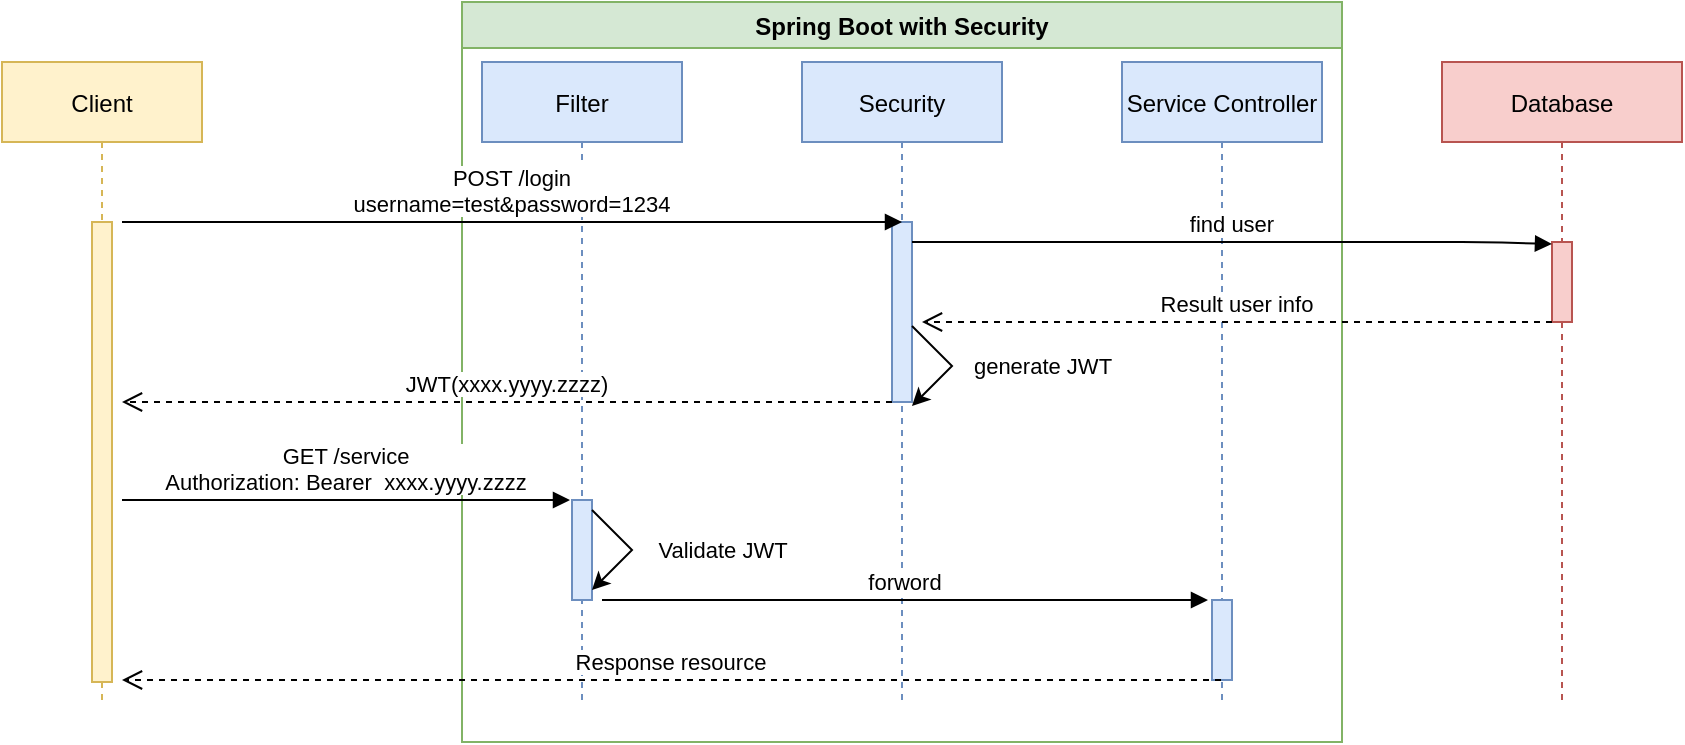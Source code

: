 <mxfile version="15.7.3" type="github">
  <diagram id="kgpKYQtTHZ0yAKxKKP6v" name="Page-1">
    <mxGraphModel dx="1422" dy="762" grid="1" gridSize="10" guides="1" tooltips="1" connect="1" arrows="1" fold="1" page="1" pageScale="1" pageWidth="2339" pageHeight="3300" math="0" shadow="0">
      <root>
        <mxCell id="0" />
        <mxCell id="1" parent="0" />
        <mxCell id="0K5waCw-fOzYczVbbjzl-13" value="Spring Boot with Security" style="swimlane;fillColor=#d5e8d4;strokeColor=#82b366;" vertex="1" parent="1">
          <mxGeometry x="350" y="50" width="440" height="370" as="geometry">
            <mxRectangle x="350" y="50" width="130" height="23" as="alternateBounds" />
          </mxGeometry>
        </mxCell>
        <mxCell id="3nuBFxr9cyL0pnOWT2aG-1" value="Client" style="shape=umlLifeline;perimeter=lifelinePerimeter;container=1;collapsible=0;recursiveResize=0;rounded=0;shadow=0;strokeWidth=1;fillColor=#fff2cc;strokeColor=#d6b656;" parent="1" vertex="1">
          <mxGeometry x="120" y="80" width="100" height="320" as="geometry" />
        </mxCell>
        <mxCell id="3nuBFxr9cyL0pnOWT2aG-2" value="" style="points=[];perimeter=orthogonalPerimeter;rounded=0;shadow=0;strokeWidth=1;fillColor=#fff2cc;strokeColor=#d6b656;" parent="3nuBFxr9cyL0pnOWT2aG-1" vertex="1">
          <mxGeometry x="45" y="80" width="10" height="230" as="geometry" />
        </mxCell>
        <mxCell id="3nuBFxr9cyL0pnOWT2aG-5" value="Filter" style="shape=umlLifeline;perimeter=lifelinePerimeter;container=1;collapsible=0;recursiveResize=0;rounded=0;shadow=0;strokeWidth=1;fillColor=#dae8fc;strokeColor=#6c8ebf;" parent="1" vertex="1">
          <mxGeometry x="360" y="80" width="100" height="320" as="geometry" />
        </mxCell>
        <mxCell id="3nuBFxr9cyL0pnOWT2aG-6" value="" style="points=[];perimeter=orthogonalPerimeter;rounded=0;shadow=0;strokeWidth=1;fillColor=#dae8fc;strokeColor=#6c8ebf;" parent="3nuBFxr9cyL0pnOWT2aG-5" vertex="1">
          <mxGeometry x="45" y="219" width="10" height="50" as="geometry" />
        </mxCell>
        <mxCell id="0K5waCw-fOzYczVbbjzl-10" value="Validate JWT" style="endArrow=classic;html=1;rounded=0;" edge="1" parent="3nuBFxr9cyL0pnOWT2aG-5">
          <mxGeometry y="45" width="50" height="50" relative="1" as="geometry">
            <mxPoint x="55" y="224" as="sourcePoint" />
            <mxPoint x="55" y="264" as="targetPoint" />
            <Array as="points">
              <mxPoint x="75" y="244" />
            </Array>
            <mxPoint x="13" y="-32" as="offset" />
          </mxGeometry>
        </mxCell>
        <mxCell id="0K5waCw-fOzYczVbbjzl-4" value="Security" style="shape=umlLifeline;perimeter=lifelinePerimeter;container=1;collapsible=0;recursiveResize=0;rounded=0;shadow=0;strokeWidth=1;fillColor=#dae8fc;strokeColor=#6c8ebf;" vertex="1" parent="1">
          <mxGeometry x="520" y="80" width="100" height="320" as="geometry" />
        </mxCell>
        <mxCell id="0K5waCw-fOzYczVbbjzl-5" value="" style="points=[];perimeter=orthogonalPerimeter;rounded=0;shadow=0;strokeWidth=1;fillColor=#dae8fc;strokeColor=#6c8ebf;" vertex="1" parent="0K5waCw-fOzYczVbbjzl-4">
          <mxGeometry x="45" y="80" width="10" height="90" as="geometry" />
        </mxCell>
        <mxCell id="0K5waCw-fOzYczVbbjzl-8" value="generate JWT" style="endArrow=classic;html=1;rounded=0;" edge="1" parent="0K5waCw-fOzYczVbbjzl-4">
          <mxGeometry y="45" width="50" height="50" relative="1" as="geometry">
            <mxPoint x="55" y="132" as="sourcePoint" />
            <mxPoint x="55" y="172" as="targetPoint" />
            <Array as="points">
              <mxPoint x="75" y="152" />
            </Array>
            <mxPoint x="13" y="-32" as="offset" />
          </mxGeometry>
        </mxCell>
        <mxCell id="0K5waCw-fOzYczVbbjzl-3" value="JWT(xxxx.yyyy.zzzz)" style="verticalAlign=bottom;endArrow=open;dashed=1;endSize=8;exitX=0;exitY=0.95;shadow=0;strokeWidth=1;" edge="1" parent="0K5waCw-fOzYczVbbjzl-4">
          <mxGeometry relative="1" as="geometry">
            <mxPoint x="-340" y="170" as="targetPoint" />
            <mxPoint x="45" y="170.0" as="sourcePoint" />
          </mxGeometry>
        </mxCell>
        <mxCell id="0K5waCw-fOzYczVbbjzl-6" value="Service Controller" style="shape=umlLifeline;perimeter=lifelinePerimeter;container=1;collapsible=0;recursiveResize=0;rounded=0;shadow=0;strokeWidth=1;fillColor=#dae8fc;strokeColor=#6c8ebf;" vertex="1" parent="1">
          <mxGeometry x="680" y="80" width="100" height="320" as="geometry" />
        </mxCell>
        <mxCell id="0K5waCw-fOzYczVbbjzl-7" value="" style="points=[];perimeter=orthogonalPerimeter;rounded=0;shadow=0;strokeWidth=1;fillColor=#dae8fc;strokeColor=#6c8ebf;" vertex="1" parent="0K5waCw-fOzYczVbbjzl-6">
          <mxGeometry x="45" y="269" width="10" height="40" as="geometry" />
        </mxCell>
        <mxCell id="0K5waCw-fOzYczVbbjzl-9" value="GET /service&#xa;Authorization: Bearer  xxxx.yyyy.zzzz" style="verticalAlign=bottom;endArrow=block;shadow=0;strokeWidth=1;entryX=-0.1;entryY=0;entryDx=0;entryDy=0;entryPerimeter=0;" edge="1" parent="1" target="3nuBFxr9cyL0pnOWT2aG-6">
          <mxGeometry relative="1" as="geometry">
            <mxPoint x="180" y="299" as="sourcePoint" />
            <mxPoint x="400" y="299" as="targetPoint" />
          </mxGeometry>
        </mxCell>
        <mxCell id="0K5waCw-fOzYczVbbjzl-11" value="forword" style="verticalAlign=bottom;endArrow=block;shadow=0;strokeWidth=1;entryX=-0.2;entryY=0;entryDx=0;entryDy=0;entryPerimeter=0;" edge="1" parent="1" target="0K5waCw-fOzYczVbbjzl-7">
          <mxGeometry relative="1" as="geometry">
            <mxPoint x="420" y="349" as="sourcePoint" />
            <mxPoint x="729.5" y="349" as="targetPoint" />
          </mxGeometry>
        </mxCell>
        <mxCell id="0K5waCw-fOzYczVbbjzl-12" value="Response resource" style="verticalAlign=bottom;endArrow=open;dashed=1;endSize=8;shadow=0;strokeWidth=1;" edge="1" parent="1">
          <mxGeometry relative="1" as="geometry">
            <mxPoint x="180" y="389" as="targetPoint" />
            <mxPoint x="729.5" y="389" as="sourcePoint" />
          </mxGeometry>
        </mxCell>
        <mxCell id="0K5waCw-fOzYczVbbjzl-2" value="POST /login&#xa;username=test&amp;password=1234" style="verticalAlign=bottom;endArrow=block;shadow=0;strokeWidth=1;entryX=0.5;entryY=0;entryDx=0;entryDy=0;entryPerimeter=0;" edge="1" parent="1" target="0K5waCw-fOzYczVbbjzl-5">
          <mxGeometry relative="1" as="geometry">
            <mxPoint x="180" y="160" as="sourcePoint" />
            <mxPoint x="510" y="160" as="targetPoint" />
          </mxGeometry>
        </mxCell>
        <mxCell id="0K5waCw-fOzYczVbbjzl-14" value="Database" style="shape=umlLifeline;perimeter=lifelinePerimeter;container=1;collapsible=0;recursiveResize=0;rounded=0;shadow=0;strokeWidth=1;fillColor=#f8cecc;strokeColor=#b85450;" vertex="1" parent="1">
          <mxGeometry x="840" y="80" width="120" height="320" as="geometry" />
        </mxCell>
        <mxCell id="0K5waCw-fOzYczVbbjzl-15" value="" style="points=[];perimeter=orthogonalPerimeter;rounded=0;shadow=0;strokeWidth=1;fillColor=#f8cecc;strokeColor=#b85450;" vertex="1" parent="0K5waCw-fOzYczVbbjzl-14">
          <mxGeometry x="55" y="90" width="10" height="40" as="geometry" />
        </mxCell>
        <mxCell id="0K5waCw-fOzYczVbbjzl-16" value="find user" style="verticalAlign=bottom;endArrow=block;shadow=0;strokeWidth=1;entryX=0;entryY=0.025;entryDx=0;entryDy=0;entryPerimeter=0;" edge="1" parent="0K5waCw-fOzYczVbbjzl-14" target="0K5waCw-fOzYczVbbjzl-15">
          <mxGeometry relative="1" as="geometry">
            <mxPoint x="-265" y="90" as="sourcePoint" />
            <mxPoint x="40" y="90" as="targetPoint" />
            <Array as="points">
              <mxPoint x="20" y="90" />
            </Array>
          </mxGeometry>
        </mxCell>
        <mxCell id="0K5waCw-fOzYczVbbjzl-18" value="Result user info" style="verticalAlign=bottom;endArrow=open;dashed=1;endSize=8;shadow=0;strokeWidth=1;exitX=0;exitY=1;exitDx=0;exitDy=0;exitPerimeter=0;" edge="1" parent="1" source="0K5waCw-fOzYczVbbjzl-15">
          <mxGeometry relative="1" as="geometry">
            <mxPoint x="580" y="210" as="targetPoint" />
            <mxPoint x="870" y="210.0" as="sourcePoint" />
          </mxGeometry>
        </mxCell>
      </root>
    </mxGraphModel>
  </diagram>
</mxfile>
